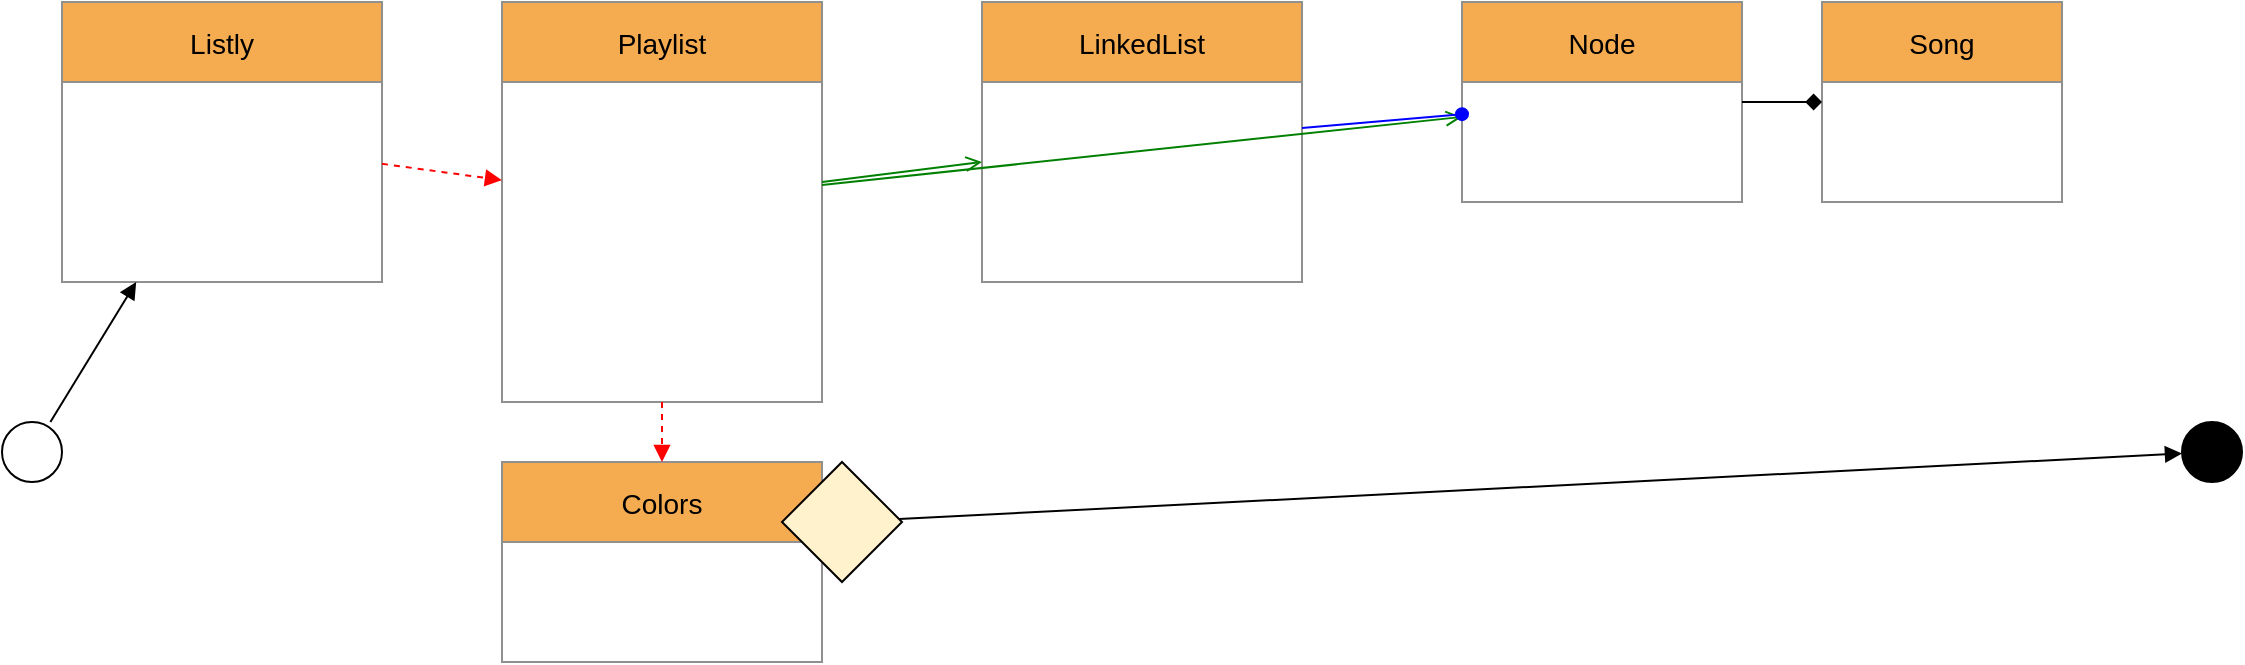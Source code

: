 <?xml version="1.0" encoding="UTF-8"?>
<mxfile>
  <diagram name="ER_Diagram" id="4UiopR3zGCW8SgmrRhwM">
    <mxGraphModel dx="1314" dy="633" grid="1" gridSize="10" guides="1" tooltips="1" connect="1" arrows="1" fold="1" page="1" pageScale="1" pageWidth="827" pageHeight="1169" math="0" shadow="0">
      <root>
        <mxCell id="0"/>
        <mxCell id="1" parent="0"/>

        <!-- Entities -->
        <mxCell id="Listly" value="Listly" style="shape=swimlane;fillColor=#F5AB50;strokeColor=#909090;fontSize=14;" vertex="1" parent="1">
          <mxGeometry x="40" y="40" width="160" height="140" as="geometry"/>
        </mxCell>
        <mxCell id="Playlist" value="Playlist" style="shape=swimlane;fillColor=#F5AB50;strokeColor=#909090;fontSize=14;" vertex="1" parent="1">
          <mxGeometry x="260" y="40" width="160" height="200" as="geometry"/>
        </mxCell>
        <mxCell id="LinkedList" value="LinkedList" style="shape=swimlane;fillColor=#F5AB50;strokeColor=#909090;fontSize=14;" vertex="1" parent="1">
          <mxGeometry x="500" y="40" width="160" height="140" as="geometry"/>
        </mxCell>
        <mxCell id="Node" value="Node" style="shape=swimlane;fillColor=#F5AB50;strokeColor=#909090;fontSize=14;" vertex="1" parent="1">
          <mxGeometry x="740" y="40" width="140" height="100" as="geometry"/>
        </mxCell>
        <mxCell id="Song" value="Song" style="shape=swimlane;fillColor=#F5AB50;strokeColor=#909090;fontSize=14;" vertex="1" parent="1">
          <mxGeometry x="920" y="40" width="120" height="100" as="geometry"/>
        </mxCell>
        <mxCell id="Colors" value="Colors" style="shape=swimlane;fillColor=#F5AB50;strokeColor=#909090;fontSize=14;" vertex="1" parent="1">
          <mxGeometry x="260" y="270" width="160" height="100" as="geometry"/>
        </mxCell>

        <!-- Start and End -->
        <mxCell id="start" style="shape=ellipse;fillColor=#FFFFFF;strokeColor=#000000;" vertex="1" parent="1">
          <mxGeometry x="10" y="250" width="30" height="30" as="geometry"/>
        </mxCell>
        <mxCell id="end" style="shape=ellipse;fillColor=#000000;strokeColor=#000000;" vertex="1" parent="1">
          <mxGeometry x="1100" y="250" width="30" height="30" as="geometry"/>
        </mxCell>

        <!-- Decision Node -->
        <mxCell id="decision" style="rhombus;whiteSpace=wrap;html=1;fillColor=#FFF2CC;strokeColor=#000000;" vertex="1" parent="1">
          <mxGeometry x="400" y="270" width="60" height="60" as="geometry"/>
        </mxCell>

        <!-- Relationships -->
        <mxCell id="ListlyToPlaylist" style="endArrow=block;strokeColor=red;dashed=1;" edge="1" parent="1" source="Listly" target="Playlist">
          <mxGeometry relative="1" as="geometry"/>
        </mxCell>
        <mxCell id="PlaylistToColors" style="endArrow=block;strokeColor=red;dashed=1;" edge="1" parent="1" source="Playlist" target="Colors">
          <mxGeometry relative="1" as="geometry"/>
        </mxCell>
        <mxCell id="PlaylistToLinkedList" style="endArrow=open;strokeColor=green;" edge="1" parent="1" source="Playlist" target="LinkedList">
          <mxGeometry relative="1" as="geometry"/>
        </mxCell>
        <mxCell id="PlaylistToNode" style="endArrow=open;strokeColor=green;" edge="1" parent="1" source="Playlist" target="Node">
          <mxGeometry relative="1" as="geometry"/>
        </mxCell>
        <mxCell id="LinkedListToNode" style="endArrow=oval;strokeColor=blue;" edge="1" parent="1" source="LinkedList" target="Node">
          <mxGeometry relative="1" as="geometry"/>
        </mxCell>
        <mxCell id="NodeToSong" style="endArrow=diamond;strokeColor=black;" edge="1" parent="1" source="Node" target="Song">
          <mxGeometry relative="1" as="geometry"/>
        </mxCell>
        <mxCell id="decisionToEnd" style="endArrow=block;strokeColor=black;" edge="1" parent="1" source="decision" target="end">
          <mxGeometry relative="1" as="geometry"/>
        </mxCell>
        <mxCell id="startToListly" style="endArrow=block;strokeColor=black;" edge="1" parent="1" source="start" target="Listly">
          <mxGeometry relative="1" as="geometry"/>
        </mxCell>
      </root>
    </mxGraphModel>
  </diagram>
</mxfile>
